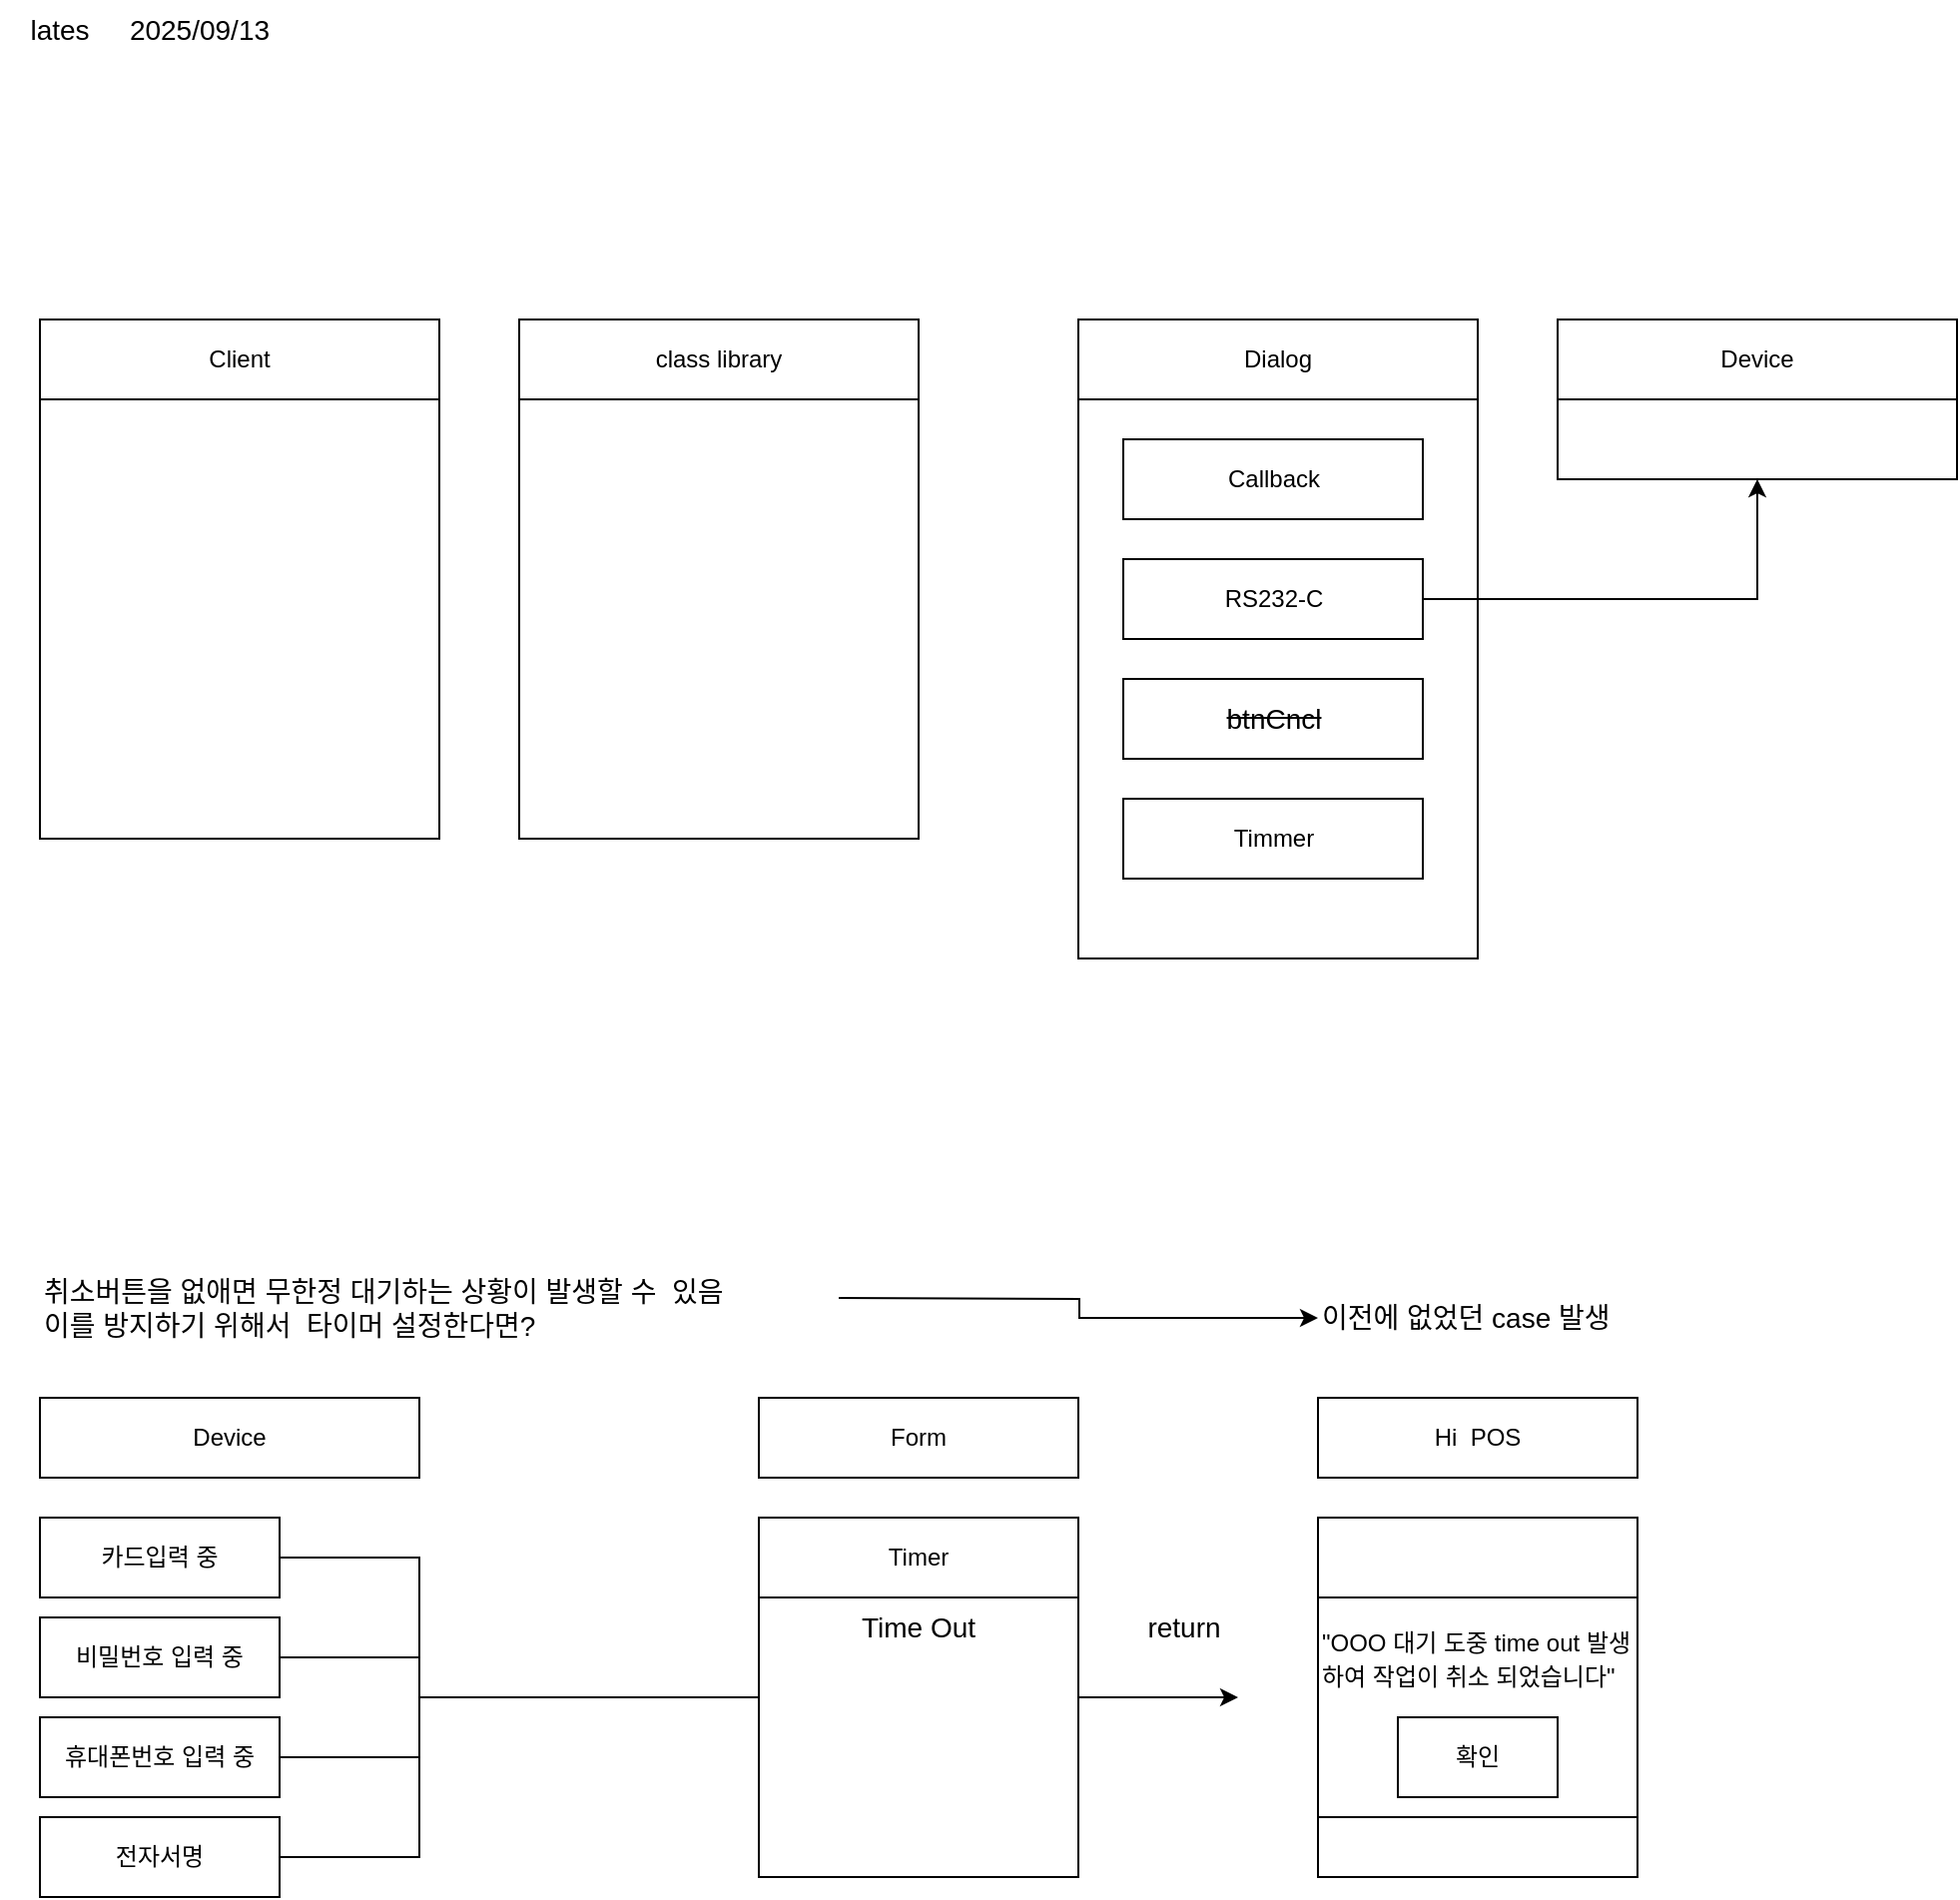 <mxfile version="28.2.1" pages="2">
  <diagram name="페이지-1" id="I2Tp-xVVTpsO3wI6SStp">
    <mxGraphModel dx="1426" dy="743" grid="1" gridSize="10" guides="1" tooltips="1" connect="1" arrows="1" fold="1" page="1" pageScale="1" pageWidth="1654" pageHeight="2336" math="0" shadow="0">
      <root>
        <mxCell id="0" />
        <mxCell id="1" parent="0" />
        <mxCell id="ZPwJ77n2Wpf10ZM6JDmz-3" value="Dialog" style="rounded=0;whiteSpace=wrap;html=1;" parent="1" vertex="1">
          <mxGeometry x="600" y="200" width="200" height="40" as="geometry" />
        </mxCell>
        <mxCell id="ZPwJ77n2Wpf10ZM6JDmz-4" value="" style="rounded=0;whiteSpace=wrap;html=1;" parent="1" vertex="1">
          <mxGeometry x="600" y="240" width="200" height="280" as="geometry" />
        </mxCell>
        <mxCell id="ZPwJ77n2Wpf10ZM6JDmz-1" value="Timmer" style="rounded=0;whiteSpace=wrap;html=1;" parent="1" vertex="1">
          <mxGeometry x="622.5" y="440" width="150" height="40" as="geometry" />
        </mxCell>
        <mxCell id="ZPwJ77n2Wpf10ZM6JDmz-2" value="Callback" style="rounded=0;whiteSpace=wrap;html=1;" parent="1" vertex="1">
          <mxGeometry x="622.5" y="260" width="150" height="40" as="geometry" />
        </mxCell>
        <mxCell id="ZPwJ77n2Wpf10ZM6JDmz-5" value="" style="rounded=0;whiteSpace=wrap;html=1;" parent="1" vertex="1">
          <mxGeometry x="840" y="240" width="200" height="40" as="geometry" />
        </mxCell>
        <mxCell id="ZPwJ77n2Wpf10ZM6JDmz-7" style="edgeStyle=orthogonalEdgeStyle;rounded=0;orthogonalLoop=1;jettySize=auto;html=1;entryX=0.5;entryY=1;entryDx=0;entryDy=0;" parent="1" source="ZPwJ77n2Wpf10ZM6JDmz-6" target="ZPwJ77n2Wpf10ZM6JDmz-5" edge="1">
          <mxGeometry relative="1" as="geometry" />
        </mxCell>
        <mxCell id="ZPwJ77n2Wpf10ZM6JDmz-6" value="RS232-C" style="rounded=0;whiteSpace=wrap;html=1;" parent="1" vertex="1">
          <mxGeometry x="622.5" y="320" width="150" height="40" as="geometry" />
        </mxCell>
        <mxCell id="ZPwJ77n2Wpf10ZM6JDmz-8" value="Device" style="rounded=0;whiteSpace=wrap;html=1;" parent="1" vertex="1">
          <mxGeometry x="840" y="200" width="200" height="40" as="geometry" />
        </mxCell>
        <mxCell id="ZPwJ77n2Wpf10ZM6JDmz-9" value="Client" style="rounded=0;whiteSpace=wrap;html=1;" parent="1" vertex="1">
          <mxGeometry x="80" y="200" width="200" height="40" as="geometry" />
        </mxCell>
        <mxCell id="ZPwJ77n2Wpf10ZM6JDmz-10" value="" style="rounded=0;whiteSpace=wrap;html=1;" parent="1" vertex="1">
          <mxGeometry x="80" y="240" width="200" height="220" as="geometry" />
        </mxCell>
        <mxCell id="ZPwJ77n2Wpf10ZM6JDmz-11" value="class library" style="rounded=0;whiteSpace=wrap;html=1;" parent="1" vertex="1">
          <mxGeometry x="320" y="200" width="200" height="40" as="geometry" />
        </mxCell>
        <mxCell id="ZPwJ77n2Wpf10ZM6JDmz-12" value="" style="rounded=0;whiteSpace=wrap;html=1;" parent="1" vertex="1">
          <mxGeometry x="320" y="240" width="200" height="220" as="geometry" />
        </mxCell>
        <mxCell id="zZENEIvG0LnadRajqWwC-1" value="&lt;strike&gt;&lt;font style=&quot;font-size: 14px;&quot;&gt;btnCncl&lt;/font&gt;&lt;/strike&gt;" style="rounded=0;whiteSpace=wrap;html=1;" parent="1" vertex="1">
          <mxGeometry x="622.5" y="380" width="150" height="40" as="geometry" />
        </mxCell>
        <mxCell id="zZENEIvG0LnadRajqWwC-2" value="lates" style="text;html=1;align=center;verticalAlign=middle;whiteSpace=wrap;rounded=0;fontSize=14;" parent="1" vertex="1">
          <mxGeometry x="60" y="40" width="60" height="30" as="geometry" />
        </mxCell>
        <mxCell id="zZENEIvG0LnadRajqWwC-3" value="2025/09/13" style="text;html=1;align=center;verticalAlign=middle;whiteSpace=wrap;rounded=0;fontSize=14;" parent="1" vertex="1">
          <mxGeometry x="120" y="40" width="80" height="30" as="geometry" />
        </mxCell>
        <mxCell id="9AJtDx6lGA5yL0fGM_cA-18" style="edgeStyle=orthogonalEdgeStyle;rounded=0;orthogonalLoop=1;jettySize=auto;html=1;entryX=0;entryY=0.5;entryDx=0;entryDy=0;" edge="1" parent="1" target="zZENEIvG0LnadRajqWwC-20">
          <mxGeometry relative="1" as="geometry">
            <mxPoint x="480" y="690" as="sourcePoint" />
          </mxGeometry>
        </mxCell>
        <mxCell id="zZENEIvG0LnadRajqWwC-8" value="취소버튼을 없애면 무한정 대기하는 상황이 발생할 수&amp;nbsp; 있음&lt;div&gt;이를 방지하기 위해서&amp;nbsp; 타이머 설정한다면?&lt;/div&gt;" style="text;html=1;align=left;verticalAlign=middle;whiteSpace=wrap;rounded=0;fontSize=14;" parent="1" vertex="1">
          <mxGeometry x="80" y="680" width="390" height="30" as="geometry" />
        </mxCell>
        <mxCell id="9AJtDx6lGA5yL0fGM_cA-4" style="edgeStyle=orthogonalEdgeStyle;rounded=0;orthogonalLoop=1;jettySize=auto;html=1;" edge="1" parent="1" source="zZENEIvG0LnadRajqWwC-10">
          <mxGeometry relative="1" as="geometry">
            <mxPoint x="680" y="890" as="targetPoint" />
          </mxGeometry>
        </mxCell>
        <mxCell id="zZENEIvG0LnadRajqWwC-10" value="" style="rounded=0;whiteSpace=wrap;html=1;" parent="1" vertex="1">
          <mxGeometry x="440" y="800" width="160" height="180" as="geometry" />
        </mxCell>
        <mxCell id="zZENEIvG0LnadRajqWwC-25" style="edgeStyle=orthogonalEdgeStyle;rounded=0;orthogonalLoop=1;jettySize=auto;html=1;entryX=0;entryY=0.5;entryDx=0;entryDy=0;endArrow=none;endFill=0;" parent="1" source="zZENEIvG0LnadRajqWwC-11" target="zZENEIvG0LnadRajqWwC-10" edge="1">
          <mxGeometry relative="1" as="geometry">
            <Array as="points">
              <mxPoint x="270" y="820" />
              <mxPoint x="270" y="890" />
            </Array>
          </mxGeometry>
        </mxCell>
        <mxCell id="zZENEIvG0LnadRajqWwC-11" value="카드입력 중" style="rounded=0;whiteSpace=wrap;html=1;" parent="1" vertex="1">
          <mxGeometry x="80" y="800" width="120" height="40" as="geometry" />
        </mxCell>
        <mxCell id="zZENEIvG0LnadRajqWwC-24" style="edgeStyle=orthogonalEdgeStyle;rounded=0;orthogonalLoop=1;jettySize=auto;html=1;entryX=0;entryY=0.5;entryDx=0;entryDy=0;endArrow=none;endFill=0;" parent="1" source="zZENEIvG0LnadRajqWwC-12" target="zZENEIvG0LnadRajqWwC-10" edge="1">
          <mxGeometry relative="1" as="geometry">
            <Array as="points">
              <mxPoint x="270" y="870" />
              <mxPoint x="270" y="890" />
            </Array>
          </mxGeometry>
        </mxCell>
        <mxCell id="zZENEIvG0LnadRajqWwC-12" value="비밀번호 입력 중" style="rounded=0;whiteSpace=wrap;html=1;" parent="1" vertex="1">
          <mxGeometry x="80" y="850" width="120" height="40" as="geometry" />
        </mxCell>
        <mxCell id="zZENEIvG0LnadRajqWwC-23" style="edgeStyle=orthogonalEdgeStyle;rounded=0;orthogonalLoop=1;jettySize=auto;html=1;entryX=0;entryY=0.5;entryDx=0;entryDy=0;endArrow=none;endFill=0;" parent="1" source="zZENEIvG0LnadRajqWwC-18" target="zZENEIvG0LnadRajqWwC-10" edge="1">
          <mxGeometry relative="1" as="geometry">
            <mxPoint x="320" y="900" as="targetPoint" />
            <Array as="points">
              <mxPoint x="270" y="920" />
              <mxPoint x="270" y="890" />
            </Array>
          </mxGeometry>
        </mxCell>
        <mxCell id="zZENEIvG0LnadRajqWwC-18" value="휴대폰번호 입력 중" style="rounded=0;whiteSpace=wrap;html=1;" parent="1" vertex="1">
          <mxGeometry x="80" y="900" width="120" height="40" as="geometry" />
        </mxCell>
        <mxCell id="zZENEIvG0LnadRajqWwC-20" value="이전에 없었던 case 발생" style="text;html=1;align=left;verticalAlign=middle;whiteSpace=wrap;rounded=0;fontSize=14;strokeColor=none;" parent="1" vertex="1">
          <mxGeometry x="720" y="680" width="160" height="40" as="geometry" />
        </mxCell>
        <mxCell id="zZENEIvG0LnadRajqWwC-22" style="edgeStyle=orthogonalEdgeStyle;rounded=0;orthogonalLoop=1;jettySize=auto;html=1;entryX=0;entryY=0.5;entryDx=0;entryDy=0;endArrow=none;endFill=0;" parent="1" source="zZENEIvG0LnadRajqWwC-21" target="zZENEIvG0LnadRajqWwC-10" edge="1">
          <mxGeometry relative="1" as="geometry">
            <mxPoint x="320" y="900" as="targetPoint" />
            <Array as="points">
              <mxPoint x="270" y="970" />
              <mxPoint x="270" y="890" />
            </Array>
          </mxGeometry>
        </mxCell>
        <mxCell id="zZENEIvG0LnadRajqWwC-21" value="전자서명" style="rounded=0;whiteSpace=wrap;html=1;" parent="1" vertex="1">
          <mxGeometry x="80" y="950" width="120" height="40" as="geometry" />
        </mxCell>
        <mxCell id="9AJtDx6lGA5yL0fGM_cA-1" value="Time Out" style="text;html=1;align=center;verticalAlign=middle;whiteSpace=wrap;rounded=0;fontSize=14;" vertex="1" parent="1">
          <mxGeometry x="440" y="840" width="160" height="30" as="geometry" />
        </mxCell>
        <mxCell id="9AJtDx6lGA5yL0fGM_cA-2" value="Timer" style="rounded=0;whiteSpace=wrap;html=1;" vertex="1" parent="1">
          <mxGeometry x="440" y="800" width="160" height="40" as="geometry" />
        </mxCell>
        <mxCell id="9AJtDx6lGA5yL0fGM_cA-3" value="" style="rounded=0;whiteSpace=wrap;html=1;" vertex="1" parent="1">
          <mxGeometry x="720" y="800" width="160" height="180" as="geometry" />
        </mxCell>
        <mxCell id="9AJtDx6lGA5yL0fGM_cA-6" value="" style="rounded=0;whiteSpace=wrap;html=1;" vertex="1" parent="1">
          <mxGeometry x="720" y="840" width="160" height="110" as="geometry" />
        </mxCell>
        <mxCell id="9AJtDx6lGA5yL0fGM_cA-7" value="&lt;span style=&quot;font-size: 12px; text-align: center;&quot;&gt;&quot;OOO 대기 도중 time out 발생하여 작업이 취소 되었습니다&quot;&lt;/span&gt;" style="text;html=1;align=left;verticalAlign=middle;whiteSpace=wrap;rounded=0;fontSize=14;" vertex="1" parent="1">
          <mxGeometry x="720" y="840" width="160" height="60" as="geometry" />
        </mxCell>
        <mxCell id="9AJtDx6lGA5yL0fGM_cA-12" value="Device" style="rounded=0;whiteSpace=wrap;html=1;" vertex="1" parent="1">
          <mxGeometry x="80" y="740" width="190" height="40" as="geometry" />
        </mxCell>
        <mxCell id="9AJtDx6lGA5yL0fGM_cA-13" value="Form" style="rounded=0;whiteSpace=wrap;html=1;" vertex="1" parent="1">
          <mxGeometry x="440" y="740" width="160" height="40" as="geometry" />
        </mxCell>
        <mxCell id="9AJtDx6lGA5yL0fGM_cA-15" value="return" style="text;html=1;align=center;verticalAlign=middle;whiteSpace=wrap;rounded=0;fontSize=14;" vertex="1" parent="1">
          <mxGeometry x="622.5" y="840" width="60" height="30" as="geometry" />
        </mxCell>
        <mxCell id="9AJtDx6lGA5yL0fGM_cA-16" value="Hi&amp;nbsp; POS" style="rounded=0;whiteSpace=wrap;html=1;" vertex="1" parent="1">
          <mxGeometry x="720" y="740" width="160" height="40" as="geometry" />
        </mxCell>
        <mxCell id="9AJtDx6lGA5yL0fGM_cA-17" value="확인" style="rounded=0;whiteSpace=wrap;html=1;" vertex="1" parent="1">
          <mxGeometry x="760" y="900" width="80" height="40" as="geometry" />
        </mxCell>
      </root>
    </mxGraphModel>
  </diagram>
  <diagram id="gzxKSd5TzdaXJkzA4kEo" name="페이지-2">
    <mxGraphModel grid="1" page="1" gridSize="10" guides="1" tooltips="1" connect="1" arrows="1" fold="1" pageScale="1" pageWidth="1654" pageHeight="2336" math="0" shadow="0">
      <root>
        <mxCell id="0" />
        <mxCell id="1" parent="0" />
      </root>
    </mxGraphModel>
  </diagram>
</mxfile>
